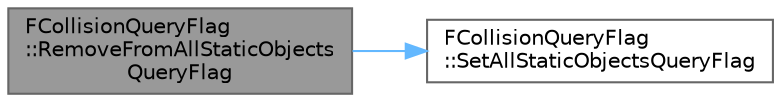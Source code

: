 digraph "FCollisionQueryFlag::RemoveFromAllStaticObjectsQueryFlag"
{
 // INTERACTIVE_SVG=YES
 // LATEX_PDF_SIZE
  bgcolor="transparent";
  edge [fontname=Helvetica,fontsize=10,labelfontname=Helvetica,labelfontsize=10];
  node [fontname=Helvetica,fontsize=10,shape=box,height=0.2,width=0.4];
  rankdir="LR";
  Node1 [id="Node000001",label="FCollisionQueryFlag\l::RemoveFromAllStaticObjects\lQueryFlag",height=0.2,width=0.4,color="gray40", fillcolor="grey60", style="filled", fontcolor="black",tooltip=" "];
  Node1 -> Node2 [id="edge1_Node000001_Node000002",color="steelblue1",style="solid",tooltip=" "];
  Node2 [id="Node000002",label="FCollisionQueryFlag\l::SetAllStaticObjectsQueryFlag",height=0.2,width=0.4,color="grey40", fillcolor="white", style="filled",URL="$db/d29/structFCollisionQueryFlag.html#aa076f76303ac41691b9bf3b95f339b2d",tooltip=" "];
}

